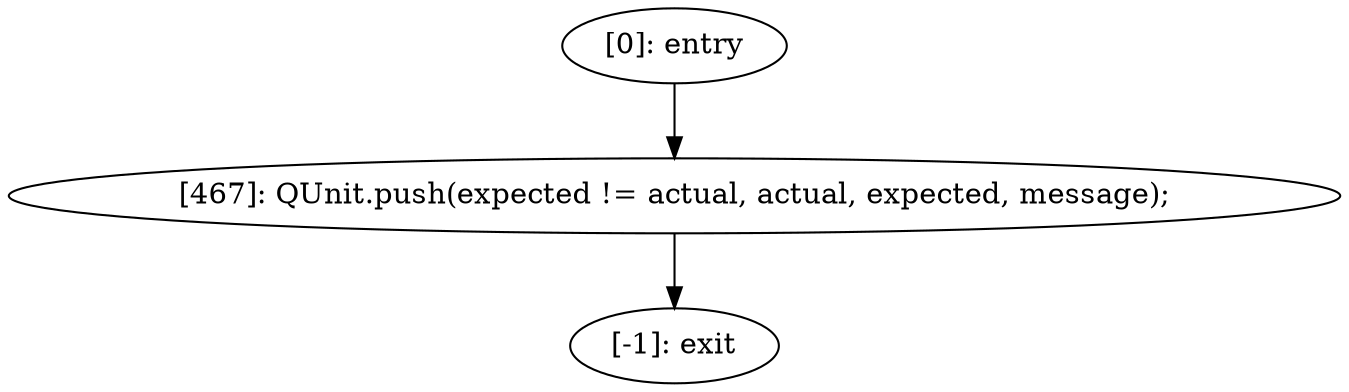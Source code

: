 digraph {
"0" [label="[467]: QUnit.push(expected != actual, actual, expected, message);\n"] 
"1" [label="[-1]: exit"] 
"2" [label="[0]: entry"] 
"0" -> "1" [label=""] 
"2" -> "0" [label=""] 
}
